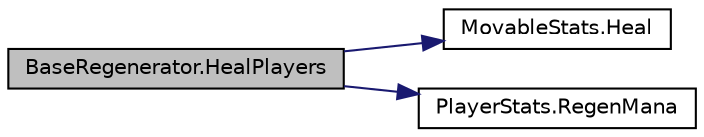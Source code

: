digraph "BaseRegenerator.HealPlayers"
{
 // INTERACTIVE_SVG=YES
 // LATEX_PDF_SIZE
  bgcolor="transparent";
  edge [fontname="Helvetica",fontsize="10",labelfontname="Helvetica",labelfontsize="10"];
  node [fontname="Helvetica",fontsize="10",shape=record];
  rankdir="LR";
  Node1 [label="BaseRegenerator.HealPlayers",height=0.2,width=0.4,color="black", fillcolor="grey75", style="filled", fontcolor="black",tooltip=" "];
  Node1 -> Node2 [color="midnightblue",fontsize="10",style="solid",fontname="Helvetica"];
  Node2 [label="MovableStats.Heal",height=0.2,width=0.4,color="black",URL="$class_movable_stats.html#a8db5075f6cb3977efdc5c92f2fb927f5",tooltip=" "];
  Node1 -> Node3 [color="midnightblue",fontsize="10",style="solid",fontname="Helvetica"];
  Node3 [label="PlayerStats.RegenMana",height=0.2,width=0.4,color="black",URL="$class_player_stats.html#a8d05b6ec32ee2a10f700a57ac7342340",tooltip=" "];
}
